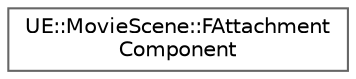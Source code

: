 digraph "Graphical Class Hierarchy"
{
 // INTERACTIVE_SVG=YES
 // LATEX_PDF_SIZE
  bgcolor="transparent";
  edge [fontname=Helvetica,fontsize=10,labelfontname=Helvetica,labelfontsize=10];
  node [fontname=Helvetica,fontsize=10,shape=box,height=0.2,width=0.4];
  rankdir="LR";
  Node0 [id="Node000000",label="UE::MovieScene::FAttachment\lComponent",height=0.2,width=0.4,color="grey40", fillcolor="white", style="filled",URL="$da/dc9/structUE_1_1MovieScene_1_1FAttachmentComponent.html",tooltip=" "];
}
